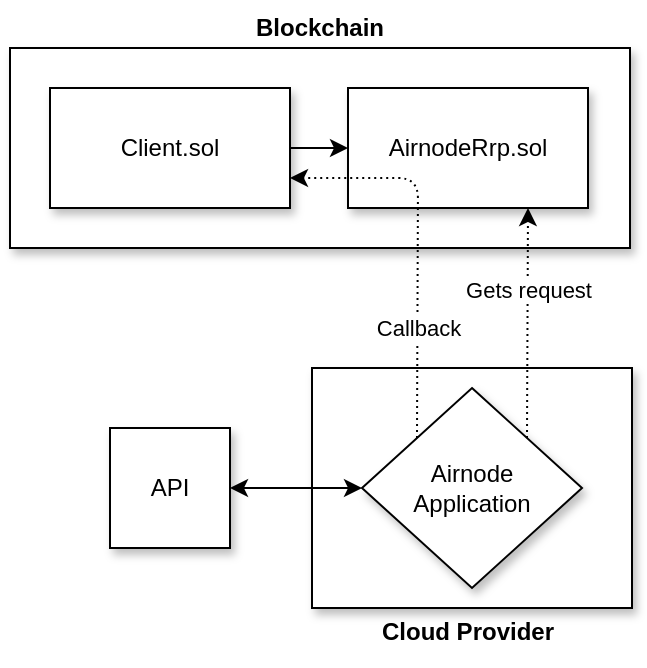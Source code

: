 <mxfile version="14.6.13" type="device"><diagram id="Qrqicz7nv9c4T1_UO7cS" name="Page-1"><mxGraphModel dx="1106" dy="860" grid="1" gridSize="10" guides="1" tooltips="1" connect="1" arrows="1" fold="1" page="1" pageScale="1" pageWidth="850" pageHeight="1100" math="0" shadow="0"><root><mxCell id="0"/><mxCell id="1" parent="0"/><mxCell id="oSHGJrbnlnONkk2nh5LI-6" value="" style="rounded=0;whiteSpace=wrap;html=1;shadow=1;" vertex="1" parent="1"><mxGeometry x="171" y="210" width="160" height="120" as="geometry"/></mxCell><mxCell id="oSHGJrbnlnONkk2nh5LI-4" value="" style="rounded=0;whiteSpace=wrap;html=1;shadow=1;" vertex="1" parent="1"><mxGeometry x="20" y="50" width="310" height="100" as="geometry"/></mxCell><mxCell id="oSHGJrbnlnONkk2nh5LI-3" style="edgeStyle=orthogonalEdgeStyle;rounded=0;orthogonalLoop=1;jettySize=auto;html=1;entryX=0;entryY=0.5;entryDx=0;entryDy=0;" edge="1" parent="1" source="oSHGJrbnlnONkk2nh5LI-1" target="oSHGJrbnlnONkk2nh5LI-2"><mxGeometry relative="1" as="geometry"/></mxCell><mxCell id="oSHGJrbnlnONkk2nh5LI-1" value="Client.sol" style="rounded=0;whiteSpace=wrap;html=1;shadow=1;" vertex="1" parent="1"><mxGeometry x="40" y="70" width="120" height="60" as="geometry"/></mxCell><mxCell id="oSHGJrbnlnONkk2nh5LI-2" value="AirnodeRrp.sol" style="rounded=0;whiteSpace=wrap;html=1;shadow=1;" vertex="1" parent="1"><mxGeometry x="189" y="70" width="120" height="60" as="geometry"/></mxCell><mxCell id="oSHGJrbnlnONkk2nh5LI-7" value="&lt;font style=&quot;font-size: 12px;&quot;&gt;Cloud Provider&lt;/font&gt;" style="text;html=1;strokeColor=none;fillColor=none;align=center;verticalAlign=middle;whiteSpace=wrap;rounded=0;shadow=1;fontSize=12;fontStyle=1" vertex="1" parent="1"><mxGeometry x="169" y="332" width="160" height="20" as="geometry"/></mxCell><mxCell id="oSHGJrbnlnONkk2nh5LI-8" value="&lt;font style=&quot;font-size: 12px;&quot;&gt;Blockchain&lt;/font&gt;" style="text;html=1;strokeColor=none;fillColor=none;align=center;verticalAlign=middle;whiteSpace=wrap;rounded=0;shadow=1;fontSize=12;fontStyle=1" vertex="1" parent="1"><mxGeometry x="155" y="30" width="40" height="20" as="geometry"/></mxCell><mxCell id="oSHGJrbnlnONkk2nh5LI-10" value="API" style="rounded=0;whiteSpace=wrap;html=1;shadow=1;" vertex="1" parent="1"><mxGeometry x="70" y="240" width="60" height="60" as="geometry"/></mxCell><mxCell id="oSHGJrbnlnONkk2nh5LI-14" style="edgeStyle=orthogonalEdgeStyle;rounded=0;orthogonalLoop=1;jettySize=auto;html=1;exitX=0.5;exitY=1;exitDx=0;exitDy=0;" edge="1" parent="1" source="oSHGJrbnlnONkk2nh5LI-4" target="oSHGJrbnlnONkk2nh5LI-4"><mxGeometry relative="1" as="geometry"/></mxCell><mxCell id="oSHGJrbnlnONkk2nh5LI-22" value="Airnode&lt;br&gt;Application" style="rhombus;whiteSpace=wrap;html=1;shadow=1;" vertex="1" parent="1"><mxGeometry x="196" y="220" width="110" height="100" as="geometry"/></mxCell><mxCell id="oSHGJrbnlnONkk2nh5LI-23" value="" style="endArrow=classic;startArrow=classic;html=1;entryX=1;entryY=0.5;entryDx=0;entryDy=0;exitX=0;exitY=0.5;exitDx=0;exitDy=0;" edge="1" parent="1" source="oSHGJrbnlnONkk2nh5LI-22" target="oSHGJrbnlnONkk2nh5LI-10"><mxGeometry width="50" height="50" relative="1" as="geometry"><mxPoint x="170" y="270" as="sourcePoint"/><mxPoint x="140" y="270" as="targetPoint"/></mxGeometry></mxCell><mxCell id="oSHGJrbnlnONkk2nh5LI-32" value="" style="endArrow=classic;html=1;entryX=1;entryY=0.75;entryDx=0;entryDy=0;exitX=0;exitY=0;exitDx=0;exitDy=0;dashed=1;dashPattern=1 2;" edge="1" parent="1"><mxGeometry relative="1" as="geometry"><mxPoint x="223.5" y="245" as="sourcePoint"/><mxPoint x="160" y="115" as="targetPoint"/><Array as="points"><mxPoint x="224" y="115"/></Array></mxGeometry></mxCell><mxCell id="oSHGJrbnlnONkk2nh5LI-33" value="Callback" style="edgeLabel;resizable=0;html=1;align=center;verticalAlign=middle;" connectable="0" vertex="1" parent="oSHGJrbnlnONkk2nh5LI-32"><mxGeometry relative="1" as="geometry"><mxPoint y="42" as="offset"/></mxGeometry></mxCell><mxCell id="oSHGJrbnlnONkk2nh5LI-39" value="" style="endArrow=classic;html=1;dashed=1;dashPattern=1 2;entryX=0.75;entryY=1;entryDx=0;entryDy=0;exitX=1;exitY=0;exitDx=0;exitDy=0;" edge="1" parent="1" source="oSHGJrbnlnONkk2nh5LI-22" target="oSHGJrbnlnONkk2nh5LI-2"><mxGeometry relative="1" as="geometry"><mxPoint x="370" y="420" as="sourcePoint"/><mxPoint x="470" y="420" as="targetPoint"/></mxGeometry></mxCell><mxCell id="oSHGJrbnlnONkk2nh5LI-40" value="Gets request" style="edgeLabel;resizable=0;html=1;align=center;verticalAlign=middle;" connectable="0" vertex="1" parent="oSHGJrbnlnONkk2nh5LI-39"><mxGeometry relative="1" as="geometry"><mxPoint y="-17" as="offset"/></mxGeometry></mxCell></root></mxGraphModel></diagram></mxfile>